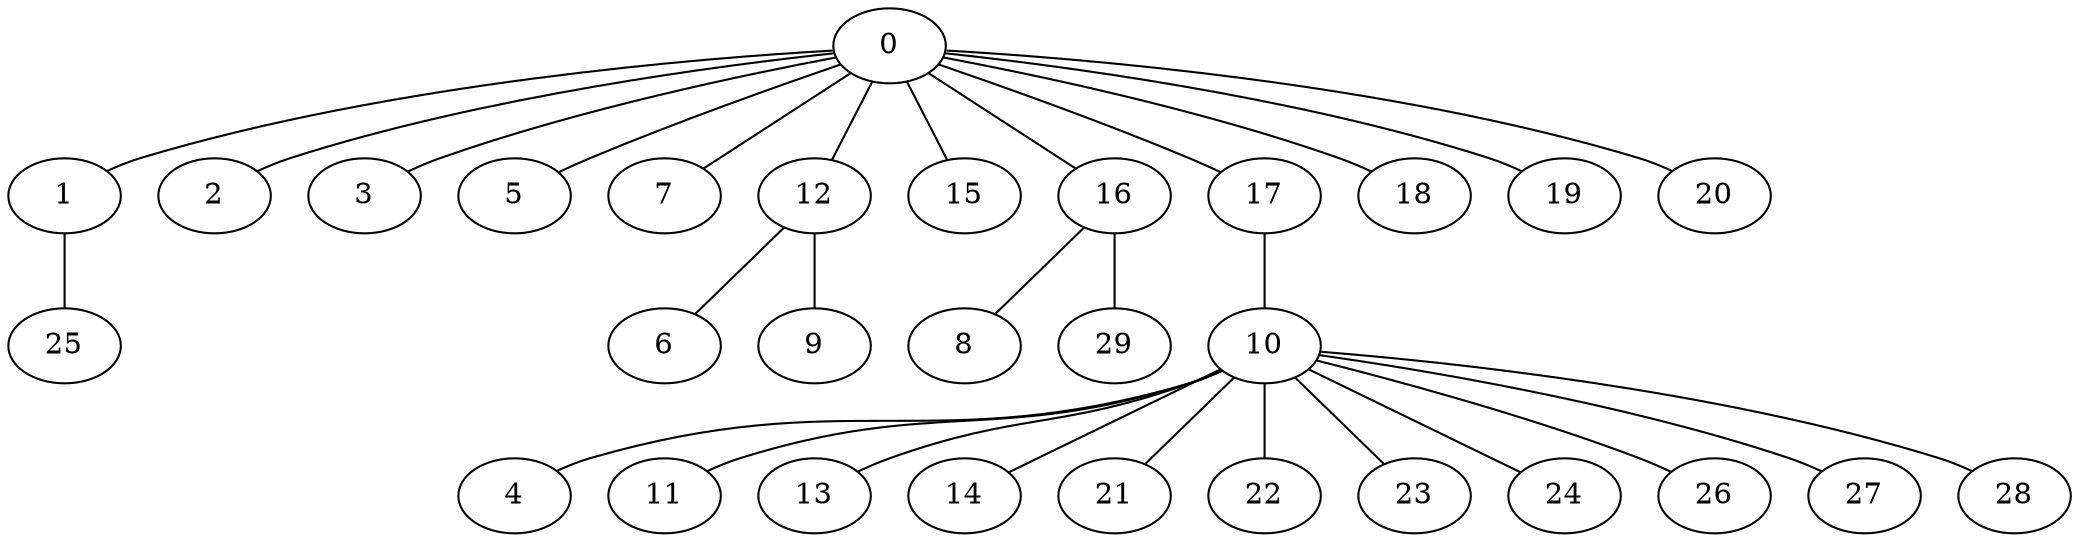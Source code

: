 strict graph G {
0;
1;
2;
3;
4;
5;
6;
7;
8;
9;
10;
11;
12;
13;
14;
15;
16;
17;
18;
19;
20;
21;
22;
23;
24;
25;
26;
27;
28;
29;
10 -- 14;
10 -- 22;
0 -- 12;
0 -- 1;
12 -- 6;
10 -- 27;
10 -- 11;
0 -- 16;
12 -- 9;
16 -- 8;
0 -- 17;
10 -- 28;
0 -- 19;
10 -- 26;
10 -- 4;
1 -- 25;
0 -- 20;
0 -- 3;
0 -- 2;
0 -- 5;
10 -- 23;
10 -- 13;
10 -- 21;
10 -- 24;
0 -- 18;
16 -- 29;
0 -- 7;
0 -- 15;
17 -- 10;
}
